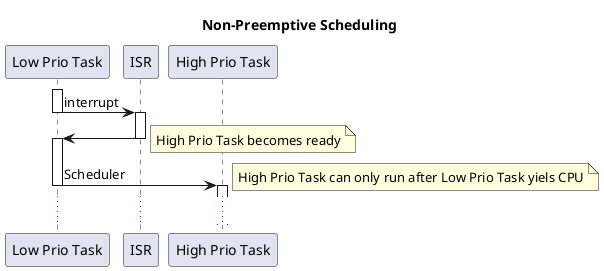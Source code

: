 @startuml

title Non-Preemptive Scheduling

activate "Low Prio Task"
"Low Prio Task" -> "ISR": interrupt
deactivate "Low Prio Task"

activate ISR
ISR -> "Low Prio Task"
note right: High Prio Task becomes ready

deactivate ISR
activate "Low Prio Task"
"Low Prio Task" -> "High Prio Task": Scheduler
deactivate "Low Prio Task"
activate "High Prio Task"
note right: High Prio Task can only run after Low Prio Task yiels CPU
...

@enduml